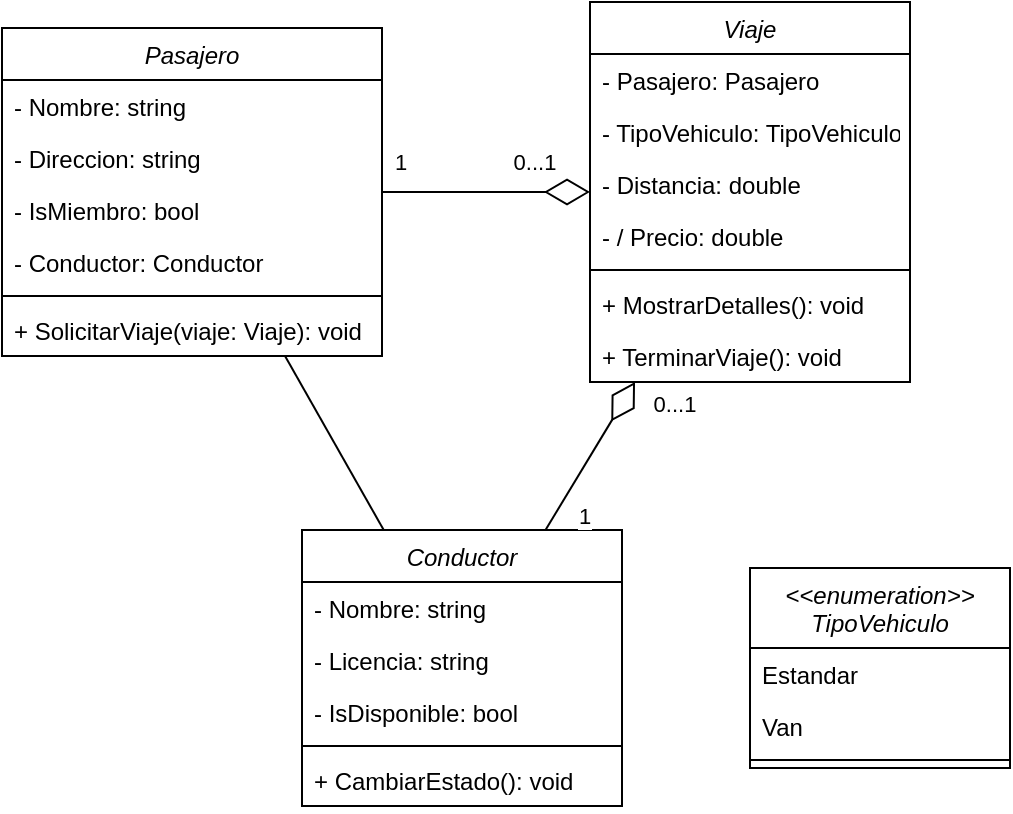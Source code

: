 <mxfile version="24.7.13">
  <diagram id="C5RBs43oDa-KdzZeNtuy" name="Page-1">
    <mxGraphModel dx="880" dy="416" grid="1" gridSize="10" guides="1" tooltips="1" connect="1" arrows="1" fold="1" page="1" pageScale="1" pageWidth="827" pageHeight="1169" math="0" shadow="0">
      <root>
        <mxCell id="WIyWlLk6GJQsqaUBKTNV-0" />
        <mxCell id="WIyWlLk6GJQsqaUBKTNV-1" parent="WIyWlLk6GJQsqaUBKTNV-0" />
        <mxCell id="zkfFHV4jXpPFQw0GAbJ--0" value="Conductor" style="swimlane;fontStyle=2;align=center;verticalAlign=top;childLayout=stackLayout;horizontal=1;startSize=26;horizontalStack=0;resizeParent=1;resizeLast=0;collapsible=1;marginBottom=0;rounded=0;shadow=0;strokeWidth=1;" parent="WIyWlLk6GJQsqaUBKTNV-1" vertex="1">
          <mxGeometry x="190" y="410" width="160" height="138" as="geometry">
            <mxRectangle x="230" y="140" width="160" height="26" as="alternateBounds" />
          </mxGeometry>
        </mxCell>
        <mxCell id="zkfFHV4jXpPFQw0GAbJ--1" value="- Nombre: string" style="text;align=left;verticalAlign=top;spacingLeft=4;spacingRight=4;overflow=hidden;rotatable=0;points=[[0,0.5],[1,0.5]];portConstraint=eastwest;" parent="zkfFHV4jXpPFQw0GAbJ--0" vertex="1">
          <mxGeometry y="26" width="160" height="26" as="geometry" />
        </mxCell>
        <mxCell id="soqMA0Cx7NW8u2eyrrt1-4" value="- Licencia: string" style="text;align=left;verticalAlign=top;spacingLeft=4;spacingRight=4;overflow=hidden;rotatable=0;points=[[0,0.5],[1,0.5]];portConstraint=eastwest;" vertex="1" parent="zkfFHV4jXpPFQw0GAbJ--0">
          <mxGeometry y="52" width="160" height="26" as="geometry" />
        </mxCell>
        <mxCell id="soqMA0Cx7NW8u2eyrrt1-5" value="- IsDisponible: bool" style="text;align=left;verticalAlign=top;spacingLeft=4;spacingRight=4;overflow=hidden;rotatable=0;points=[[0,0.5],[1,0.5]];portConstraint=eastwest;" vertex="1" parent="zkfFHV4jXpPFQw0GAbJ--0">
          <mxGeometry y="78" width="160" height="26" as="geometry" />
        </mxCell>
        <mxCell id="zkfFHV4jXpPFQw0GAbJ--4" value="" style="line;html=1;strokeWidth=1;align=left;verticalAlign=middle;spacingTop=-1;spacingLeft=3;spacingRight=3;rotatable=0;labelPosition=right;points=[];portConstraint=eastwest;" parent="zkfFHV4jXpPFQw0GAbJ--0" vertex="1">
          <mxGeometry y="104" width="160" height="8" as="geometry" />
        </mxCell>
        <mxCell id="zkfFHV4jXpPFQw0GAbJ--5" value="+ CambiarEstado(): void" style="text;align=left;verticalAlign=top;spacingLeft=4;spacingRight=4;overflow=hidden;rotatable=0;points=[[0,0.5],[1,0.5]];portConstraint=eastwest;" parent="zkfFHV4jXpPFQw0GAbJ--0" vertex="1">
          <mxGeometry y="112" width="160" height="26" as="geometry" />
        </mxCell>
        <mxCell id="soqMA0Cx7NW8u2eyrrt1-0" value="Pasajero" style="swimlane;fontStyle=2;align=center;verticalAlign=top;childLayout=stackLayout;horizontal=1;startSize=26;horizontalStack=0;resizeParent=1;resizeLast=0;collapsible=1;marginBottom=0;rounded=0;shadow=0;strokeWidth=1;" vertex="1" parent="WIyWlLk6GJQsqaUBKTNV-1">
          <mxGeometry x="40" y="159" width="190" height="164" as="geometry">
            <mxRectangle x="230" y="140" width="160" height="26" as="alternateBounds" />
          </mxGeometry>
        </mxCell>
        <mxCell id="soqMA0Cx7NW8u2eyrrt1-6" value="- Nombre: string" style="text;align=left;verticalAlign=top;spacingLeft=4;spacingRight=4;overflow=hidden;rotatable=0;points=[[0,0.5],[1,0.5]];portConstraint=eastwest;" vertex="1" parent="soqMA0Cx7NW8u2eyrrt1-0">
          <mxGeometry y="26" width="190" height="26" as="geometry" />
        </mxCell>
        <mxCell id="soqMA0Cx7NW8u2eyrrt1-7" value="- Direccion: string" style="text;align=left;verticalAlign=top;spacingLeft=4;spacingRight=4;overflow=hidden;rotatable=0;points=[[0,0.5],[1,0.5]];portConstraint=eastwest;" vertex="1" parent="soqMA0Cx7NW8u2eyrrt1-0">
          <mxGeometry y="52" width="190" height="26" as="geometry" />
        </mxCell>
        <mxCell id="soqMA0Cx7NW8u2eyrrt1-8" value="- IsMiembro: bool" style="text;align=left;verticalAlign=top;spacingLeft=4;spacingRight=4;overflow=hidden;rotatable=0;points=[[0,0.5],[1,0.5]];portConstraint=eastwest;" vertex="1" parent="soqMA0Cx7NW8u2eyrrt1-0">
          <mxGeometry y="78" width="190" height="26" as="geometry" />
        </mxCell>
        <mxCell id="soqMA0Cx7NW8u2eyrrt1-12" value="- Conductor: Conductor" style="text;align=left;verticalAlign=top;spacingLeft=4;spacingRight=4;overflow=hidden;rotatable=0;points=[[0,0.5],[1,0.5]];portConstraint=eastwest;" vertex="1" parent="soqMA0Cx7NW8u2eyrrt1-0">
          <mxGeometry y="104" width="190" height="26" as="geometry" />
        </mxCell>
        <mxCell id="soqMA0Cx7NW8u2eyrrt1-2" value="" style="line;html=1;strokeWidth=1;align=left;verticalAlign=middle;spacingTop=-1;spacingLeft=3;spacingRight=3;rotatable=0;labelPosition=right;points=[];portConstraint=eastwest;" vertex="1" parent="soqMA0Cx7NW8u2eyrrt1-0">
          <mxGeometry y="130" width="190" height="8" as="geometry" />
        </mxCell>
        <mxCell id="soqMA0Cx7NW8u2eyrrt1-3" value="+ SolicitarViaje(viaje: Viaje): void" style="text;align=left;verticalAlign=top;spacingLeft=4;spacingRight=4;overflow=hidden;rotatable=0;points=[[0,0.5],[1,0.5]];portConstraint=eastwest;" vertex="1" parent="soqMA0Cx7NW8u2eyrrt1-0">
          <mxGeometry y="138" width="190" height="26" as="geometry" />
        </mxCell>
        <mxCell id="soqMA0Cx7NW8u2eyrrt1-9" value="Viaje" style="swimlane;fontStyle=2;align=center;verticalAlign=top;childLayout=stackLayout;horizontal=1;startSize=26;horizontalStack=0;resizeParent=1;resizeLast=0;collapsible=1;marginBottom=0;rounded=0;shadow=0;strokeWidth=1;" vertex="1" parent="WIyWlLk6GJQsqaUBKTNV-1">
          <mxGeometry x="334" y="146" width="160" height="190" as="geometry">
            <mxRectangle x="230" y="140" width="160" height="26" as="alternateBounds" />
          </mxGeometry>
        </mxCell>
        <mxCell id="soqMA0Cx7NW8u2eyrrt1-16" value="- Pasajero: Pasajero" style="text;align=left;verticalAlign=top;spacingLeft=4;spacingRight=4;overflow=hidden;rotatable=0;points=[[0,0.5],[1,0.5]];portConstraint=eastwest;" vertex="1" parent="soqMA0Cx7NW8u2eyrrt1-9">
          <mxGeometry y="26" width="160" height="26" as="geometry" />
        </mxCell>
        <mxCell id="soqMA0Cx7NW8u2eyrrt1-11" value="- TipoVehiculo: TipoVehiculo" style="text;align=left;verticalAlign=top;spacingLeft=4;spacingRight=4;overflow=hidden;rotatable=0;points=[[0,0.5],[1,0.5]];portConstraint=eastwest;" vertex="1" parent="soqMA0Cx7NW8u2eyrrt1-9">
          <mxGeometry y="52" width="160" height="26" as="geometry" />
        </mxCell>
        <mxCell id="soqMA0Cx7NW8u2eyrrt1-10" value="- Distancia: double" style="text;align=left;verticalAlign=top;spacingLeft=4;spacingRight=4;overflow=hidden;rotatable=0;points=[[0,0.5],[1,0.5]];portConstraint=eastwest;" vertex="1" parent="soqMA0Cx7NW8u2eyrrt1-9">
          <mxGeometry y="78" width="160" height="26" as="geometry" />
        </mxCell>
        <mxCell id="soqMA0Cx7NW8u2eyrrt1-33" value="- / Precio: double" style="text;align=left;verticalAlign=top;spacingLeft=4;spacingRight=4;overflow=hidden;rotatable=0;points=[[0,0.5],[1,0.5]];portConstraint=eastwest;" vertex="1" parent="soqMA0Cx7NW8u2eyrrt1-9">
          <mxGeometry y="104" width="160" height="26" as="geometry" />
        </mxCell>
        <mxCell id="soqMA0Cx7NW8u2eyrrt1-13" value="" style="line;html=1;strokeWidth=1;align=left;verticalAlign=middle;spacingTop=-1;spacingLeft=3;spacingRight=3;rotatable=0;labelPosition=right;points=[];portConstraint=eastwest;" vertex="1" parent="soqMA0Cx7NW8u2eyrrt1-9">
          <mxGeometry y="130" width="160" height="8" as="geometry" />
        </mxCell>
        <mxCell id="soqMA0Cx7NW8u2eyrrt1-25" value="+ MostrarDetalles(): void" style="text;align=left;verticalAlign=top;spacingLeft=4;spacingRight=4;overflow=hidden;rotatable=0;points=[[0,0.5],[1,0.5]];portConstraint=eastwest;" vertex="1" parent="soqMA0Cx7NW8u2eyrrt1-9">
          <mxGeometry y="138" width="160" height="26" as="geometry" />
        </mxCell>
        <mxCell id="soqMA0Cx7NW8u2eyrrt1-32" value="+ TerminarViaje(): void" style="text;align=left;verticalAlign=top;spacingLeft=4;spacingRight=4;overflow=hidden;rotatable=0;points=[[0,0.5],[1,0.5]];portConstraint=eastwest;" vertex="1" parent="soqMA0Cx7NW8u2eyrrt1-9">
          <mxGeometry y="164" width="160" height="26" as="geometry" />
        </mxCell>
        <mxCell id="soqMA0Cx7NW8u2eyrrt1-17" value="&lt;&lt;enumeration&gt;&gt;&#xa;TipoVehiculo" style="swimlane;fontStyle=2;align=center;verticalAlign=top;childLayout=stackLayout;horizontal=1;startSize=40;horizontalStack=0;resizeParent=1;resizeLast=0;collapsible=1;marginBottom=0;rounded=0;shadow=0;strokeWidth=1;" vertex="1" parent="WIyWlLk6GJQsqaUBKTNV-1">
          <mxGeometry x="414" y="429" width="130" height="100" as="geometry">
            <mxRectangle x="230" y="140" width="160" height="26" as="alternateBounds" />
          </mxGeometry>
        </mxCell>
        <mxCell id="soqMA0Cx7NW8u2eyrrt1-23" value="Estandar&#xa;" style="text;align=left;verticalAlign=top;spacingLeft=4;spacingRight=4;overflow=hidden;rotatable=0;points=[[0,0.5],[1,0.5]];portConstraint=eastwest;" vertex="1" parent="soqMA0Cx7NW8u2eyrrt1-17">
          <mxGeometry y="40" width="130" height="26" as="geometry" />
        </mxCell>
        <mxCell id="soqMA0Cx7NW8u2eyrrt1-24" value="Van" style="text;align=left;verticalAlign=top;spacingLeft=4;spacingRight=4;overflow=hidden;rotatable=0;points=[[0,0.5],[1,0.5]];portConstraint=eastwest;" vertex="1" parent="soqMA0Cx7NW8u2eyrrt1-17">
          <mxGeometry y="66" width="130" height="26" as="geometry" />
        </mxCell>
        <mxCell id="soqMA0Cx7NW8u2eyrrt1-21" value="" style="line;html=1;strokeWidth=1;align=left;verticalAlign=middle;spacingTop=-1;spacingLeft=3;spacingRight=3;rotatable=0;labelPosition=right;points=[];portConstraint=eastwest;" vertex="1" parent="soqMA0Cx7NW8u2eyrrt1-17">
          <mxGeometry y="92" width="130" height="8" as="geometry" />
        </mxCell>
        <mxCell id="soqMA0Cx7NW8u2eyrrt1-26" value="" style="endArrow=diamondThin;html=1;rounded=0;endFill=0;endSize=20;startArrow=none;startFill=0;startSize=20;" edge="1" parent="WIyWlLk6GJQsqaUBKTNV-1" source="soqMA0Cx7NW8u2eyrrt1-0" target="soqMA0Cx7NW8u2eyrrt1-9">
          <mxGeometry width="50" height="50" relative="1" as="geometry">
            <mxPoint x="260" y="300" as="sourcePoint" />
            <mxPoint x="310" y="250" as="targetPoint" />
          </mxGeometry>
        </mxCell>
        <mxCell id="soqMA0Cx7NW8u2eyrrt1-28" value="1" style="edgeLabel;html=1;align=center;verticalAlign=middle;resizable=0;points=[];" vertex="1" connectable="0" parent="soqMA0Cx7NW8u2eyrrt1-26">
          <mxGeometry x="-0.636" relative="1" as="geometry">
            <mxPoint x="-10" y="-15" as="offset" />
          </mxGeometry>
        </mxCell>
        <mxCell id="soqMA0Cx7NW8u2eyrrt1-29" value="0...1" style="edgeLabel;html=1;align=center;verticalAlign=middle;resizable=0;points=[];" vertex="1" connectable="0" parent="soqMA0Cx7NW8u2eyrrt1-26">
          <mxGeometry x="0.521" y="-1" relative="1" as="geometry">
            <mxPoint x="-3" y="-16" as="offset" />
          </mxGeometry>
        </mxCell>
        <mxCell id="soqMA0Cx7NW8u2eyrrt1-27" value="" style="endArrow=diamondThin;html=1;rounded=0;startArrow=none;startFill=0;startSize=20;endFill=0;endSize=20;" edge="1" parent="WIyWlLk6GJQsqaUBKTNV-1" source="zkfFHV4jXpPFQw0GAbJ--0" target="soqMA0Cx7NW8u2eyrrt1-9">
          <mxGeometry width="50" height="50" relative="1" as="geometry">
            <mxPoint x="250" y="380" as="sourcePoint" />
            <mxPoint x="300" y="330" as="targetPoint" />
          </mxGeometry>
        </mxCell>
        <mxCell id="soqMA0Cx7NW8u2eyrrt1-30" value="1" style="edgeLabel;html=1;align=center;verticalAlign=middle;resizable=0;points=[];" vertex="1" connectable="0" parent="soqMA0Cx7NW8u2eyrrt1-27">
          <mxGeometry x="-0.742" y="-4" relative="1" as="geometry">
            <mxPoint x="10" as="offset" />
          </mxGeometry>
        </mxCell>
        <mxCell id="soqMA0Cx7NW8u2eyrrt1-31" value="0...1" style="edgeLabel;html=1;align=center;verticalAlign=middle;resizable=0;points=[];" vertex="1" connectable="0" parent="soqMA0Cx7NW8u2eyrrt1-27">
          <mxGeometry x="0.717" relative="1" as="geometry">
            <mxPoint x="25" as="offset" />
          </mxGeometry>
        </mxCell>
        <mxCell id="soqMA0Cx7NW8u2eyrrt1-35" value="" style="endArrow=none;html=1;rounded=0;" edge="1" parent="WIyWlLk6GJQsqaUBKTNV-1" source="zkfFHV4jXpPFQw0GAbJ--0" target="soqMA0Cx7NW8u2eyrrt1-0">
          <mxGeometry width="50" height="50" relative="1" as="geometry">
            <mxPoint x="80" y="430" as="sourcePoint" />
            <mxPoint x="130" y="380" as="targetPoint" />
          </mxGeometry>
        </mxCell>
      </root>
    </mxGraphModel>
  </diagram>
</mxfile>
